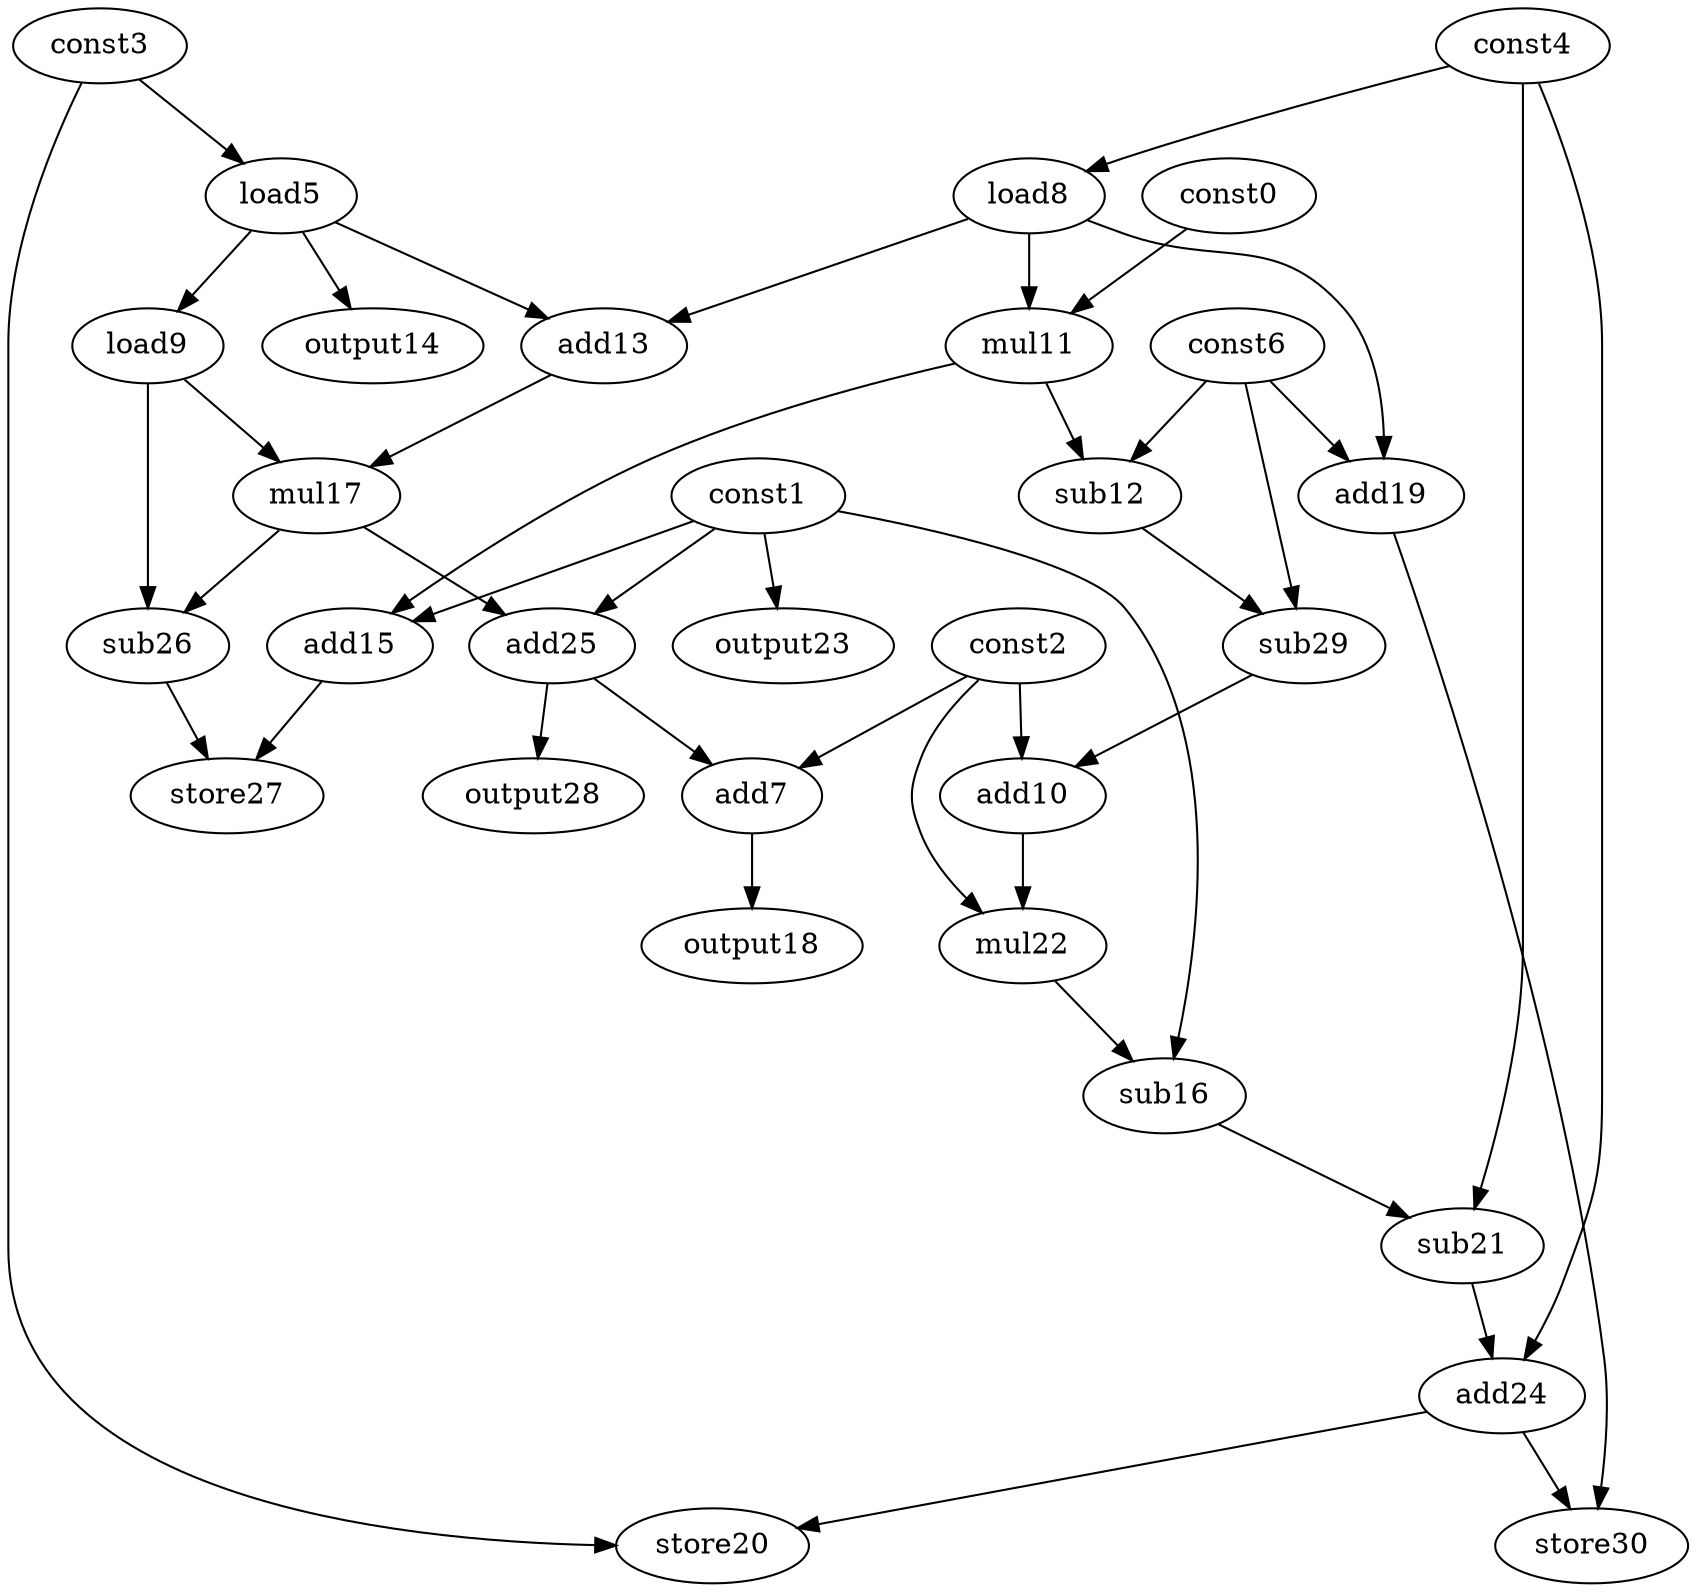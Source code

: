 digraph G { 
const0[opcode=const]; 
const1[opcode=const]; 
const2[opcode=const]; 
const3[opcode=const]; 
const4[opcode=const]; 
load5[opcode=load]; 
const6[opcode=const]; 
add7[opcode=add]; 
load8[opcode=load]; 
load9[opcode=load]; 
add10[opcode=add]; 
mul11[opcode=mul]; 
sub12[opcode=sub]; 
add13[opcode=add]; 
output14[opcode=output]; 
add15[opcode=add]; 
sub16[opcode=sub]; 
mul17[opcode=mul]; 
output18[opcode=output]; 
add19[opcode=add]; 
store20[opcode=store]; 
sub21[opcode=sub]; 
mul22[opcode=mul]; 
output23[opcode=output]; 
add24[opcode=add]; 
add25[opcode=add]; 
sub26[opcode=sub]; 
store27[opcode=store]; 
output28[opcode=output]; 
sub29[opcode=sub]; 
store30[opcode=store]; 
const3->load5[operand=0];
const4->load8[operand=0];
const1->output23[operand=0];
load5->load9[operand=0];
const0->mul11[operand=0];
load8->mul11[operand=1];
load8->add13[operand=0];
load5->add13[operand=1];
load5->output14[operand=0];
load8->add19[operand=0];
const6->add19[operand=1];
mul11->sub12[operand=0];
const6->sub12[operand=1];
const1->add15[operand=0];
mul11->add15[operand=1];
load9->mul17[operand=0];
add13->mul17[operand=1];
mul17->add25[operand=0];
const1->add25[operand=1];
mul17->sub26[operand=0];
load9->sub26[operand=1];
sub12->sub29[operand=0];
const6->sub29[operand=1];
add25->add7[operand=0];
const2->add7[operand=1];
const2->add10[operand=0];
sub29->add10[operand=1];
sub26->store27[operand=0];
add15->store27[operand=1];
add25->output28[operand=0];
add7->output18[operand=0];
add10->mul22[operand=0];
const2->mul22[operand=1];
const1->sub16[operand=0];
mul22->sub16[operand=1];
sub16->sub21[operand=0];
const4->sub21[operand=1];
const4->add24[operand=0];
sub21->add24[operand=1];
add24->store20[operand=0];
const3->store20[operand=1];
add24->store30[operand=0];
add19->store30[operand=1];
}
